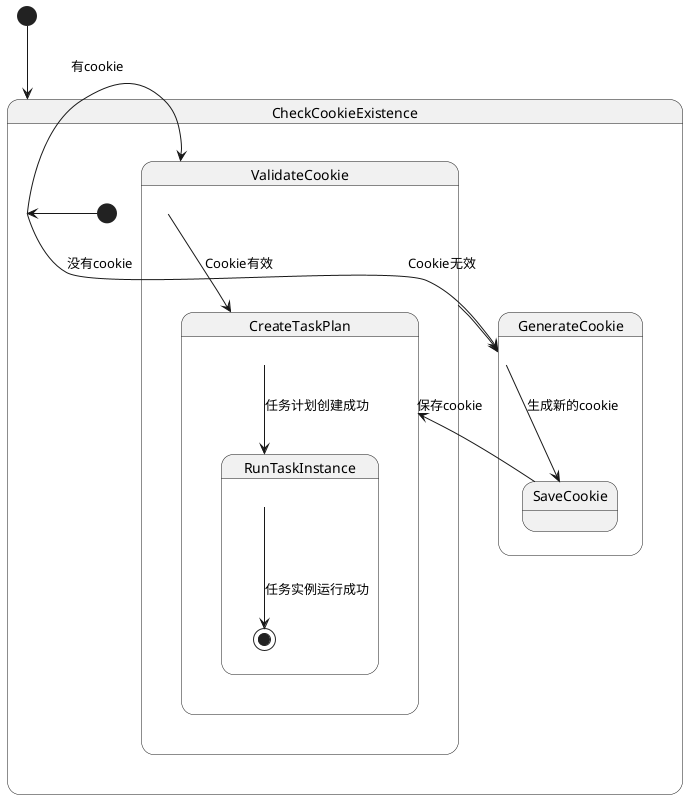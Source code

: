 @startuml
[*] --> CheckCookieExistence

state CheckCookieExistence {
    [*] --> CheckCookieExistence
    CheckCookieExistence --> ValidateCookie: 有cookie
    CheckCookieExistence --> GenerateCookie: 没有cookie
}

state ValidateCookie {
    ValidateCookie --> CreateTaskPlan: Cookie有效
    ValidateCookie --> GenerateCookie: Cookie无效
}

state GenerateCookie {
    GenerateCookie --> SaveCookie: 生成新的cookie
}

state SaveCookie {
    SaveCookie --> CreateTaskPlan: 保存cookie
}

state CreateTaskPlan {
    CreateTaskPlan --> RunTaskInstance: 任务计划创建成功
}

state RunTaskInstance {
    RunTaskInstance --> [*]: 任务实例运行成功
}

@enduml
